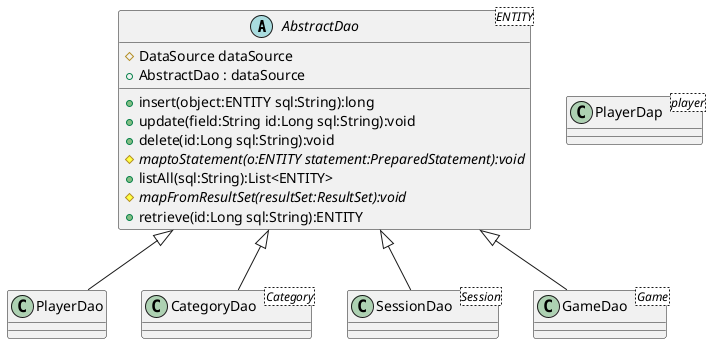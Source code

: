 @startuml


Abstract AbstractDao<ENTITY> {
    #DataSource dataSource
    +AbstractDao : dataSource
    +insert(object:ENTITY sql:String):long
    +update(field:String id:Long sql:String):void
    +delete(id:Long sql:String):void
    {abstract}#maptoStatement(o:ENTITY statement:PreparedStatement):void
    +listAll(sql:String):List<ENTITY>
    {abstract}#mapFromResultSet(resultSet:ResultSet):void
    +retrieve(id:Long sql:String):ENTITY
}

AbstractDao <|-- PlayerDao
AbstractDao <|-- CategoryDao
AbstractDao <|-- SessionDao
AbstractDao <|-- GameDao

Class GameDao<Game>
Class PlayerDap<player>
Class CategoryDao<Category>
Class SessionDao<Session>


@enduml